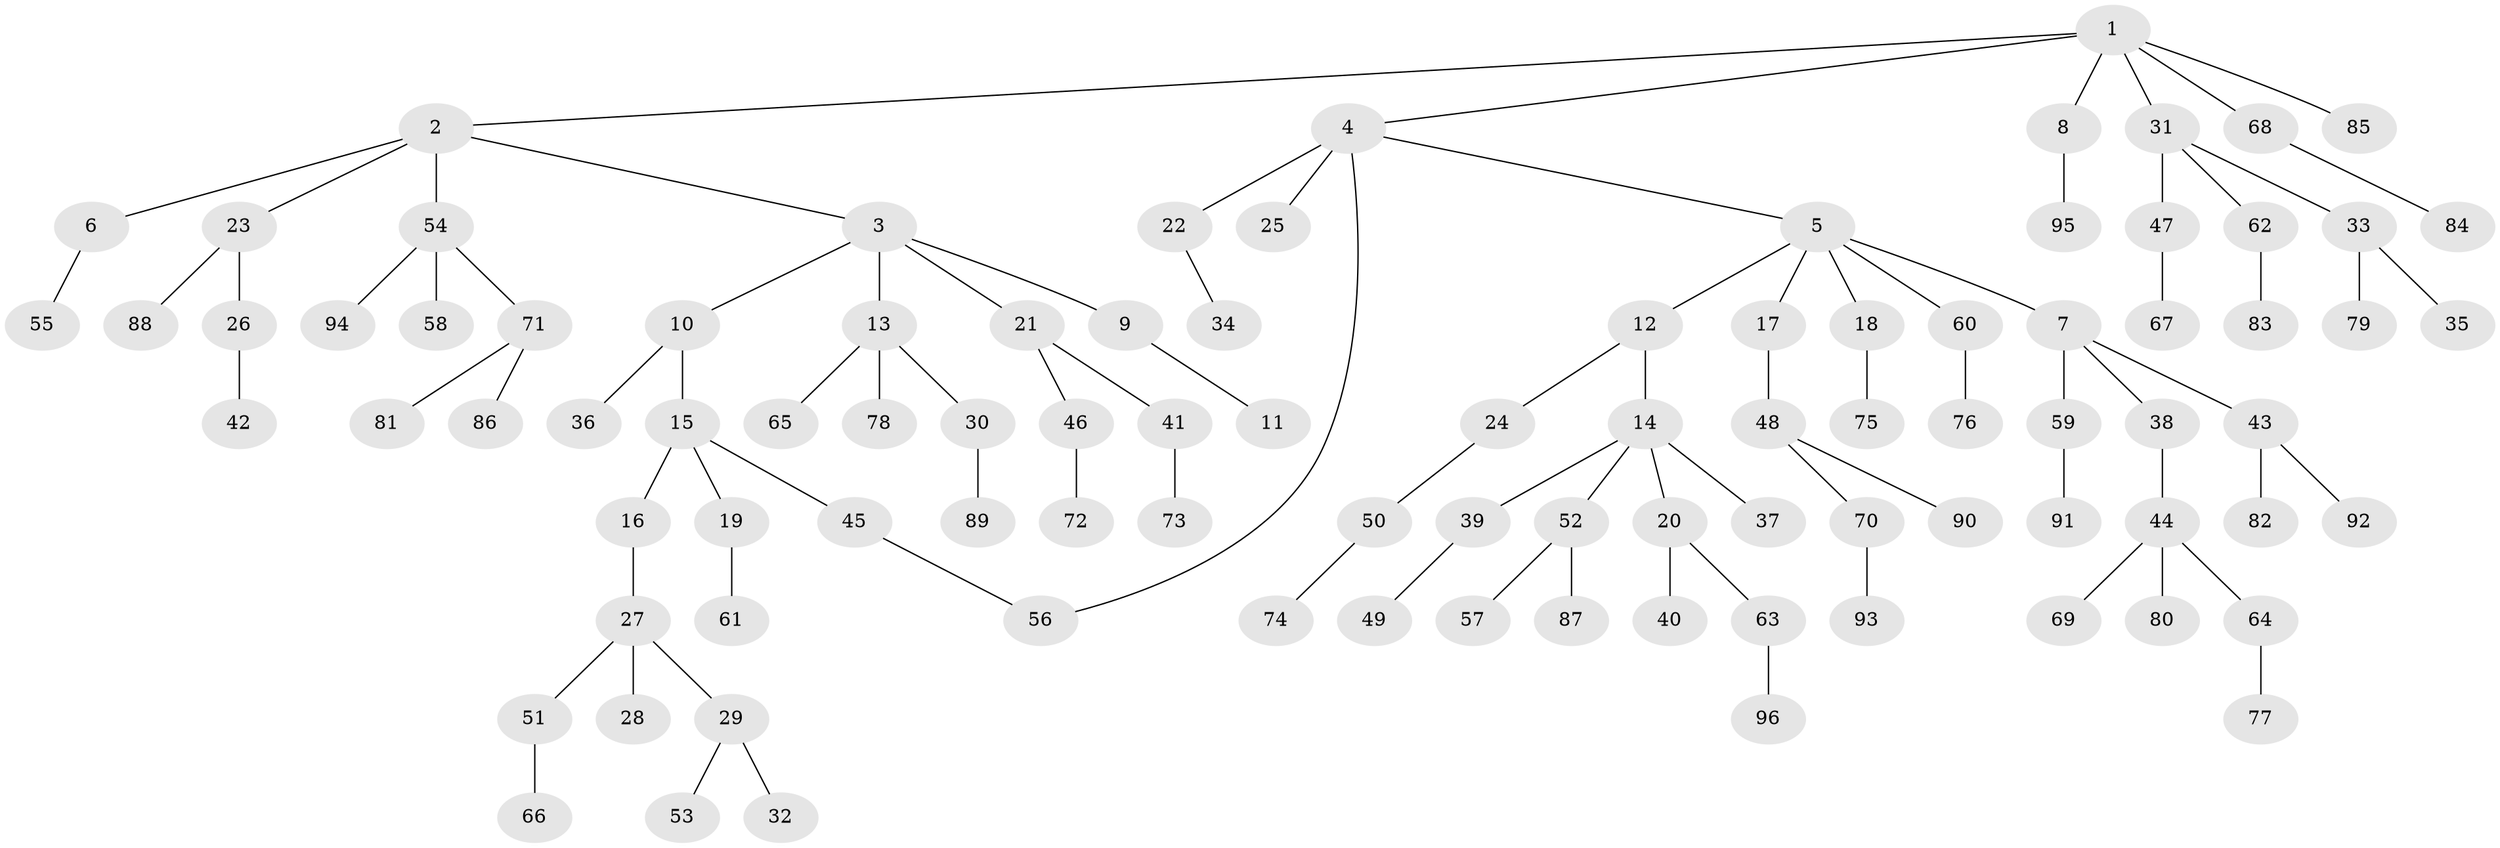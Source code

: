 // coarse degree distribution, {10: 0.05555555555555555, 13: 0.027777777777777776, 1: 0.7777777777777778, 2: 0.1111111111111111, 3: 0.027777777777777776}
// Generated by graph-tools (version 1.1) at 2025/16/03/04/25 18:16:48]
// undirected, 96 vertices, 96 edges
graph export_dot {
graph [start="1"]
  node [color=gray90,style=filled];
  1;
  2;
  3;
  4;
  5;
  6;
  7;
  8;
  9;
  10;
  11;
  12;
  13;
  14;
  15;
  16;
  17;
  18;
  19;
  20;
  21;
  22;
  23;
  24;
  25;
  26;
  27;
  28;
  29;
  30;
  31;
  32;
  33;
  34;
  35;
  36;
  37;
  38;
  39;
  40;
  41;
  42;
  43;
  44;
  45;
  46;
  47;
  48;
  49;
  50;
  51;
  52;
  53;
  54;
  55;
  56;
  57;
  58;
  59;
  60;
  61;
  62;
  63;
  64;
  65;
  66;
  67;
  68;
  69;
  70;
  71;
  72;
  73;
  74;
  75;
  76;
  77;
  78;
  79;
  80;
  81;
  82;
  83;
  84;
  85;
  86;
  87;
  88;
  89;
  90;
  91;
  92;
  93;
  94;
  95;
  96;
  1 -- 2;
  1 -- 4;
  1 -- 8;
  1 -- 31;
  1 -- 68;
  1 -- 85;
  2 -- 3;
  2 -- 6;
  2 -- 23;
  2 -- 54;
  3 -- 9;
  3 -- 10;
  3 -- 13;
  3 -- 21;
  4 -- 5;
  4 -- 22;
  4 -- 25;
  4 -- 56;
  5 -- 7;
  5 -- 12;
  5 -- 17;
  5 -- 18;
  5 -- 60;
  6 -- 55;
  7 -- 38;
  7 -- 43;
  7 -- 59;
  8 -- 95;
  9 -- 11;
  10 -- 15;
  10 -- 36;
  12 -- 14;
  12 -- 24;
  13 -- 30;
  13 -- 65;
  13 -- 78;
  14 -- 20;
  14 -- 37;
  14 -- 39;
  14 -- 52;
  15 -- 16;
  15 -- 19;
  15 -- 45;
  16 -- 27;
  17 -- 48;
  18 -- 75;
  19 -- 61;
  20 -- 40;
  20 -- 63;
  21 -- 41;
  21 -- 46;
  22 -- 34;
  23 -- 26;
  23 -- 88;
  24 -- 50;
  26 -- 42;
  27 -- 28;
  27 -- 29;
  27 -- 51;
  29 -- 32;
  29 -- 53;
  30 -- 89;
  31 -- 33;
  31 -- 47;
  31 -- 62;
  33 -- 35;
  33 -- 79;
  38 -- 44;
  39 -- 49;
  41 -- 73;
  43 -- 82;
  43 -- 92;
  44 -- 64;
  44 -- 69;
  44 -- 80;
  45 -- 56;
  46 -- 72;
  47 -- 67;
  48 -- 70;
  48 -- 90;
  50 -- 74;
  51 -- 66;
  52 -- 57;
  52 -- 87;
  54 -- 58;
  54 -- 71;
  54 -- 94;
  59 -- 91;
  60 -- 76;
  62 -- 83;
  63 -- 96;
  64 -- 77;
  68 -- 84;
  70 -- 93;
  71 -- 81;
  71 -- 86;
}
